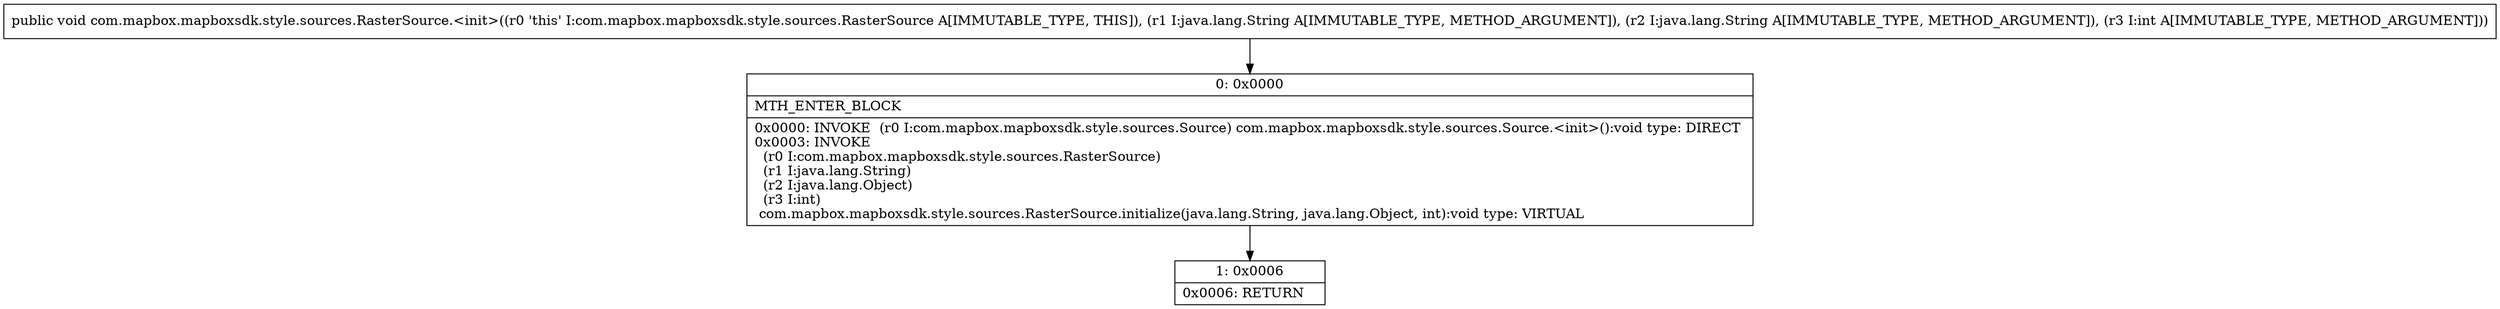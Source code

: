 digraph "CFG forcom.mapbox.mapboxsdk.style.sources.RasterSource.\<init\>(Ljava\/lang\/String;Ljava\/lang\/String;I)V" {
Node_0 [shape=record,label="{0\:\ 0x0000|MTH_ENTER_BLOCK\l|0x0000: INVOKE  (r0 I:com.mapbox.mapboxsdk.style.sources.Source) com.mapbox.mapboxsdk.style.sources.Source.\<init\>():void type: DIRECT \l0x0003: INVOKE  \l  (r0 I:com.mapbox.mapboxsdk.style.sources.RasterSource)\l  (r1 I:java.lang.String)\l  (r2 I:java.lang.Object)\l  (r3 I:int)\l com.mapbox.mapboxsdk.style.sources.RasterSource.initialize(java.lang.String, java.lang.Object, int):void type: VIRTUAL \l}"];
Node_1 [shape=record,label="{1\:\ 0x0006|0x0006: RETURN   \l}"];
MethodNode[shape=record,label="{public void com.mapbox.mapboxsdk.style.sources.RasterSource.\<init\>((r0 'this' I:com.mapbox.mapboxsdk.style.sources.RasterSource A[IMMUTABLE_TYPE, THIS]), (r1 I:java.lang.String A[IMMUTABLE_TYPE, METHOD_ARGUMENT]), (r2 I:java.lang.String A[IMMUTABLE_TYPE, METHOD_ARGUMENT]), (r3 I:int A[IMMUTABLE_TYPE, METHOD_ARGUMENT])) }"];
MethodNode -> Node_0;
Node_0 -> Node_1;
}


